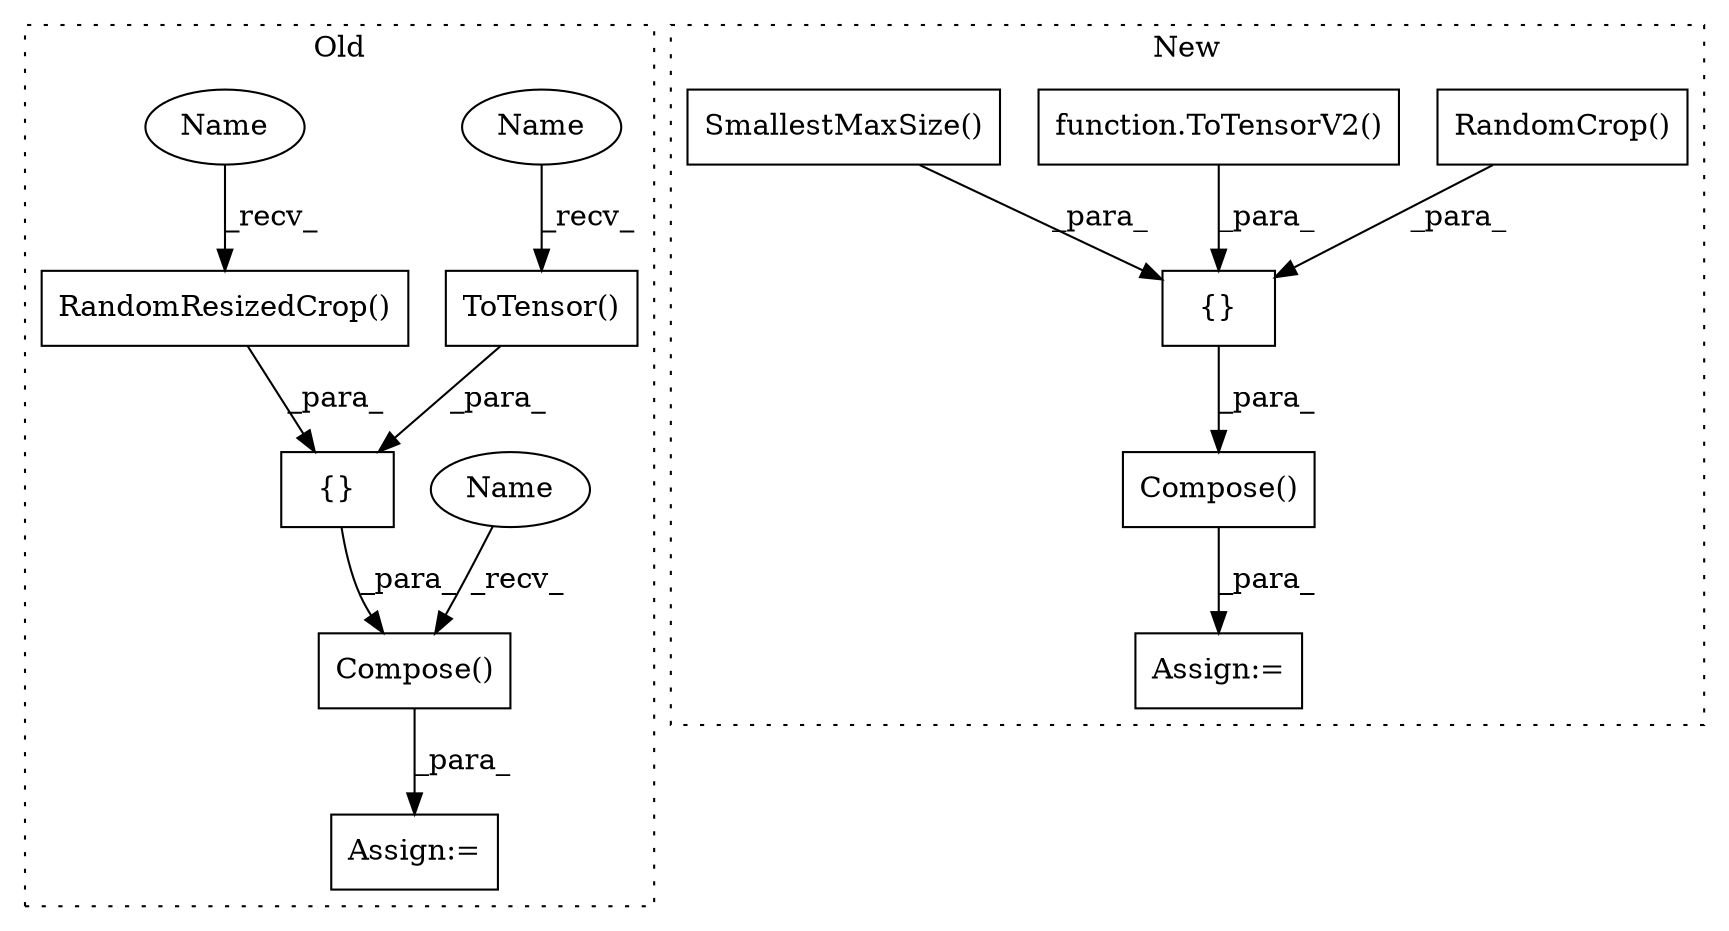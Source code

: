 digraph G {
subgraph cluster0 {
1 [label="{}" a="59" s="1473,1624" l="14,0" shape="box"];
4 [label="ToTensor()" a="75" s="1612" l="12" shape="box"];
7 [label="RandomResizedCrop()" a="75" s="1487,1517" l="20,43" shape="box"];
8 [label="Compose()" a="75" s="1463,1634" l="10,1" shape="box"];
10 [label="Assign:=" a="68" s="1460" l="3" shape="box"];
12 [label="Name" a="87" s="1463" l="1" shape="ellipse"];
13 [label="Name" a="87" s="1612" l="1" shape="ellipse"];
14 [label="Name" a="87" s="1487" l="1" shape="ellipse"];
label = "Old";
style="dotted";
}
subgraph cluster1 {
2 [label="RandomCrop()" a="75" s="1668" l="55" shape="box"];
3 [label="{}" a="59" s="1597,1749" l="14,0" shape="box"];
5 [label="function.ToTensorV2()" a="75" s="1737" l="12" shape="box"];
6 [label="SmallestMaxSize()" a="75" s="1611" l="43" shape="box"];
9 [label="Compose()" a="75" s="1587,1759" l="10,1" shape="box"];
11 [label="Assign:=" a="68" s="1584" l="3" shape="box"];
label = "New";
style="dotted";
}
1 -> 8 [label="_para_"];
2 -> 3 [label="_para_"];
3 -> 9 [label="_para_"];
4 -> 1 [label="_para_"];
5 -> 3 [label="_para_"];
6 -> 3 [label="_para_"];
7 -> 1 [label="_para_"];
8 -> 10 [label="_para_"];
9 -> 11 [label="_para_"];
12 -> 8 [label="_recv_"];
13 -> 4 [label="_recv_"];
14 -> 7 [label="_recv_"];
}